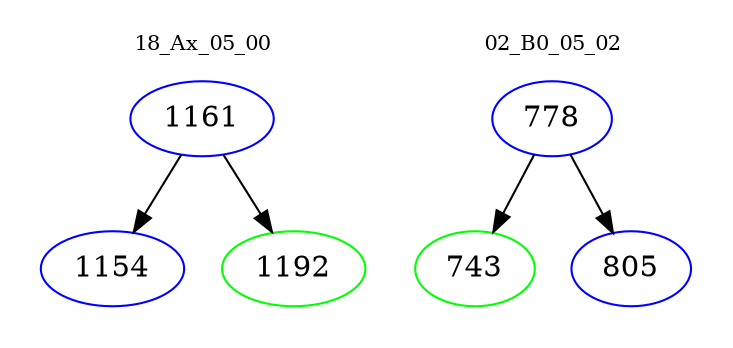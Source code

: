 digraph{
subgraph cluster_0 {
color = white
label = "18_Ax_05_00";
fontsize=10;
T0_1161 [label="1161", color="blue"]
T0_1161 -> T0_1154 [color="black"]
T0_1154 [label="1154", color="blue"]
T0_1161 -> T0_1192 [color="black"]
T0_1192 [label="1192", color="green"]
}
subgraph cluster_1 {
color = white
label = "02_B0_05_02";
fontsize=10;
T1_778 [label="778", color="blue"]
T1_778 -> T1_743 [color="black"]
T1_743 [label="743", color="green"]
T1_778 -> T1_805 [color="black"]
T1_805 [label="805", color="blue"]
}
}
